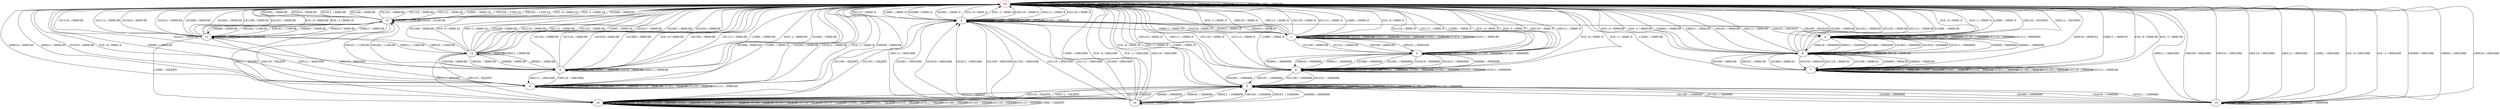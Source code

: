 digraph {
10 [color="red"]
0
1
2
3
4
5
6
7
8
9
11
12
13
14
15
16
10 -> 10 [label="010---0 / 0000-00"]
10 -> 10 [label="010---1 / 0000-00"]
10 -> 10 [label="100000- / 0000-00"]
10 -> 10 [label="100001- / 0000-00"]
10 -> 7 [label="100010- / 0000-01"]
10 -> 7 [label="100011- / 0000-01"]
10 -> 13 [label="100100- / 1100-10"]
10 -> 13 [label="100101- / 1100-10"]
10 -> 4 [label="100110- / 0010001"]
10 -> 4 [label="100111- / 0010001"]
10 -> 2 [label="101000- / 0000--0"]
10 -> 2 [label="101001- / 0000--0"]
10 -> 10 [label="101010- / 0000-00"]
10 -> 10 [label="101011- / 0000-00"]
10 -> 10 [label="101100- / 0000-00"]
10 -> 10 [label="101101- / 0000-00"]
10 -> 10 [label="101110- / 0000-00"]
10 -> 10 [label="101111- / 0000-00"]
10 -> 10 [label="11000-- / 0000-00"]
0 -> 10 [label="010---0 / 0000--0"]
0 -> 10 [label="010---1 / 0000--0"]
0 -> 10 [label="100000- / 0000-00"]
0 -> 10 [label="100001- / 0000-00"]
0 -> 10 [label="100010- / 0000-00"]
0 -> 10 [label="100011- / 0000-00"]
0 -> 0 [label="100100- / 0000-00"]
0 -> 0 [label="100101- / 0000-00"]
0 -> 0 [label="100110- / 0000-00"]
0 -> 0 [label="100111- / 0000-00"]
0 -> 10 [label="101000- / 0000-00"]
0 -> 10 [label="101001- / 0000-00"]
0 -> 10 [label="101010- / 0000-00"]
0 -> 10 [label="101011- / 0000-00"]
0 -> 0 [label="101100- / 0000-00"]
0 -> 0 [label="101101- / 0000-00"]
0 -> 0 [label="101110- / 0000-00"]
0 -> 0 [label="101111- / 0000-00"]
0 -> 10 [label="11000-- / 0000--0"]
1 -> 10 [label="010---0 / 0000--0"]
1 -> 10 [label="010---1 / 0000--0"]
1 -> 1 [label="100000- / 0000-00"]
1 -> 1 [label="100001- / 0000-00"]
1 -> 1 [label="100010- / 0000-00"]
1 -> 1 [label="100011- / 0000-00"]
1 -> 3 [label="100100- / 0000100"]
1 -> 3 [label="100101- / 0000100"]
1 -> 10 [label="100110- / 0000--0"]
1 -> 10 [label="100111- / 0000--0"]
1 -> 1 [label="101000- / 0000-00"]
1 -> 1 [label="101001- / 0000-00"]
1 -> 1 [label="101010- / 0000-00"]
1 -> 1 [label="101011- / 0000-00"]
1 -> 3 [label="101100- / 0000100"]
1 -> 3 [label="101101- / 0000100"]
1 -> 10 [label="101110- / 0000--0"]
1 -> 10 [label="101111- / 0000--0"]
1 -> 10 [label="11000-- / 0000--0"]
2 -> 10 [label="010---0 / 0000--0"]
2 -> 10 [label="010---1 / 0000--0"]
2 -> 2 [label="100000- / 0000-00"]
2 -> 2 [label="100001- / 0000-00"]
2 -> 1 [label="100010- / 0000-10"]
2 -> 1 [label="100011- / 0000-10"]
2 -> 4 [label="100100- / 0010101"]
2 -> 4 [label="100101- / 0010101"]
2 -> 10 [label="100110- / 0000--0"]
2 -> 10 [label="100111- / 0000--0"]
2 -> 2 [label="101000- / 0000-00"]
2 -> 2 [label="101001- / 0000-00"]
2 -> 1 [label="101010- / 0000-10"]
2 -> 1 [label="101011- / 0000-10"]
2 -> 16 [label="101100- / SILENT"]
2 -> 16 [label="101101- / SILENT"]
2 -> 10 [label="101110- / 0000--0"]
2 -> 10 [label="101111- / 0000--0"]
2 -> 10 [label="11000-- / 0000--0"]
3 -> 10 [label="010---0 / 0000--0"]
3 -> 10 [label="010---1 / 0000--0"]
3 -> 6 [label="100000- / 0000000"]
3 -> 6 [label="100001- / 0000000"]
3 -> 6 [label="100010- / 0000000"]
3 -> 6 [label="100011- / 0000000"]
3 -> 3 [label="100100- / 0000000"]
3 -> 3 [label="100101- / 0000000"]
3 -> 10 [label="100110- / 0000--0"]
3 -> 10 [label="100111- / 0000--0"]
3 -> 6 [label="101000- / 0000000"]
3 -> 6 [label="101001- / 0000000"]
3 -> 6 [label="101010- / 0000000"]
3 -> 6 [label="101011- / 0000000"]
3 -> 3 [label="101100- / 0000000"]
3 -> 3 [label="101101- / 0000000"]
3 -> 10 [label="101110- / 0000--0"]
3 -> 10 [label="101111- / 0000--0"]
3 -> 10 [label="11000-- / 0000--0"]
4 -> 10 [label="010---0 / 0000--0"]
4 -> 10 [label="010---1 / 0000--0"]
4 -> 8 [label="100000- / 0000000"]
4 -> 8 [label="100001- / 0000000"]
4 -> 8 [label="100010- / 0000000"]
4 -> 8 [label="100011- / 0000000"]
4 -> 4 [label="100100- / 0000000"]
4 -> 4 [label="100101- / 0000000"]
4 -> 4 [label="100110- / 0000000"]
4 -> 4 [label="100111- / 0000000"]
4 -> 8 [label="101000- / 0000000"]
4 -> 8 [label="101001- / 0000000"]
4 -> 8 [label="101010- / 0000000"]
4 -> 8 [label="101011- / 0000000"]
4 -> 4 [label="101100- / 0000000"]
4 -> 4 [label="101101- / 0000000"]
4 -> 4 [label="101110- / 0000000"]
4 -> 4 [label="101111- / 0000000"]
4 -> 10 [label="11000-- / 0000--0"]
5 -> 10 [label="010---0 / 0000--0"]
5 -> 10 [label="010---1 / 0000--0"]
5 -> 14 [label="100000- / 0000000"]
5 -> 14 [label="100001- / 0000000"]
5 -> 5 [label="100010- / 0000000"]
5 -> 5 [label="100011- / 0000000"]
5 -> 5 [label="100100- / 0000000"]
5 -> 5 [label="100101- / 0000000"]
5 -> 16 [label="100110- / SILENT"]
5 -> 16 [label="100111- / SILENT"]
5 -> 15 [label="101000- / 0000000"]
5 -> 15 [label="101001- / 0000000"]
5 -> 5 [label="101010- / 0000000"]
5 -> 5 [label="101011- / 0000000"]
5 -> 5 [label="101100- / 0000000"]
5 -> 5 [label="101101- / 0000000"]
5 -> 16 [label="101110- / SILENT"]
5 -> 16 [label="101111- / SILENT"]
5 -> 10 [label="11000-- / 0000--0"]
6 -> 10 [label="010---0 / 0000--0"]
6 -> 10 [label="010---1 / 0000--0"]
6 -> 6 [label="100000- / 0000000"]
6 -> 6 [label="100001- / 0000000"]
6 -> 6 [label="100010- / 0000000"]
6 -> 6 [label="100011- / 0000000"]
6 -> 5 [label="100100- / 1000000"]
6 -> 5 [label="100101- / 1000000"]
6 -> 10 [label="100110- / 0000--0"]
6 -> 10 [label="100111- / 0000--0"]
6 -> 6 [label="101000- / 0000000"]
6 -> 6 [label="101001- / 0000000"]
6 -> 6 [label="101010- / 0000000"]
6 -> 6 [label="101011- / 0000000"]
6 -> 5 [label="101100- / 1000000"]
6 -> 5 [label="101101- / 1000000"]
6 -> 10 [label="101110- / 0000--0"]
6 -> 10 [label="101111- / 0000--0"]
6 -> 10 [label="11000-- / 0000--0"]
7 -> 10 [label="010---0 / 0000-00"]
7 -> 10 [label="010---1 / 0000-00"]
7 -> 8 [label="100000- / 0000-00"]
7 -> 8 [label="100001- / 0000-00"]
7 -> 7 [label="100010- / 0000-00"]
7 -> 7 [label="100011- / 0000-00"]
7 -> 8 [label="100100- / 0000-00"]
7 -> 8 [label="100101- / 0000-00"]
7 -> 7 [label="100110- / 0000-00"]
7 -> 7 [label="100111- / 0000-00"]
7 -> 7 [label="101000- / 0000-00"]
7 -> 7 [label="101001- / 0000-00"]
7 -> 7 [label="101010- / 0000-00"]
7 -> 7 [label="101011- / 0000-00"]
7 -> 7 [label="101100- / 0000-00"]
7 -> 7 [label="101101- / 0000-00"]
7 -> 7 [label="101110- / 0000-00"]
7 -> 7 [label="101111- / 0000-00"]
7 -> 10 [label="11000-- / 0000-00"]
8 -> 10 [label="010---0 / 0000-00"]
8 -> 10 [label="010---1 / 0000-00"]
8 -> 8 [label="100000- / 0000-00"]
8 -> 10 [label="100001- / 0000-00"]
8 -> 8 [label="100010- / 0000-00"]
8 -> 10 [label="100011- / 0000-00"]
8 -> 8 [label="100100- / 0000-00"]
8 -> 10 [label="100101- / 0000-00"]
8 -> 8 [label="100110- / 0000-00"]
8 -> 10 [label="100111- / 0000-00"]
8 -> 7 [label="101000- / 0000-01"]
8 -> 10 [label="101001- / 0000-00"]
8 -> 7 [label="101010- / 0000-01"]
8 -> 10 [label="101011- / 0000-00"]
8 -> 7 [label="101100- / 0000-01"]
8 -> 10 [label="101101- / 0000-00"]
8 -> 7 [label="101110- / 0000-01"]
8 -> 10 [label="101111- / 0000-00"]
8 -> 10 [label="11000-- / 0000-00"]
9 -> 10 [label="010---0 / 0000-00"]
9 -> 10 [label="010---1 / 0000-00"]
9 -> 9 [label="100000- / 0000-00"]
9 -> 9 [label="100001- / 0000-00"]
9 -> 9 [label="100010- / 0000-00"]
9 -> 9 [label="100011- / 0000-00"]
9 -> 13 [label="100100- / 1100-00"]
9 -> 13 [label="100101- / 1100-00"]
9 -> 0 [label="100110- / 0001000"]
9 -> 0 [label="100111- / 0001000"]
9 -> 10 [label="101000- / 0000-00"]
9 -> 10 [label="101001- / 0000-00"]
9 -> 10 [label="101010- / 0000-00"]
9 -> 10 [label="101011- / 0000-00"]
9 -> 10 [label="101100- / 0000-00"]
9 -> 10 [label="101101- / 0000-00"]
9 -> 10 [label="101110- / 0000-00"]
9 -> 10 [label="101111- / 0000-00"]
9 -> 10 [label="11000-- / 0000-00"]
11 -> 10 [label="010---0 / 0000-00"]
11 -> 10 [label="010---1 / 0000-10"]
11 -> 11 [label="100000- / 0000-00"]
11 -> 11 [label="100001- / 0000-00"]
11 -> 12 [label="100010- / 1000-00"]
11 -> 12 [label="100011- / 1000-00"]
11 -> 13 [label="100100- / 1100-00"]
11 -> 13 [label="100101- / 1100-00"]
11 -> 0 [label="100110- / 0001000"]
11 -> 0 [label="100111- / 0001000"]
11 -> 10 [label="101000- / 0000-00"]
11 -> 10 [label="101001- / 0000-00"]
11 -> 10 [label="101010- / 0000-00"]
11 -> 10 [label="101011- / 0000-00"]
11 -> 10 [label="101100- / 0000-00"]
11 -> 10 [label="101101- / 0000-00"]
11 -> 10 [label="101110- / 0000-00"]
11 -> 10 [label="101111- / 0000-00"]
11 -> 16 [label="11000-- / SILENT"]
12 -> 10 [label="010---0 / 0000-10"]
12 -> 10 [label="010---1 / 0000-10"]
12 -> 9 [label="100000- / 0000-00"]
12 -> 9 [label="100001- / 0000-00"]
12 -> 12 [label="100010- / 0000-00"]
12 -> 12 [label="100011- / 0000-00"]
12 -> 9 [label="100100- / 0000-00"]
12 -> 9 [label="100101- / 0000-00"]
12 -> 16 [label="100110- / SILENT"]
12 -> 16 [label="100111- / SILENT"]
12 -> 10 [label="101000- / 0000-00"]
12 -> 10 [label="101001- / 0000-00"]
12 -> 10 [label="101010- / 0000-00"]
12 -> 10 [label="101011- / 0000-00"]
12 -> 10 [label="101100- / 0000-00"]
12 -> 10 [label="101101- / 0000-00"]
12 -> 10 [label="101110- / 0000-00"]
12 -> 10 [label="101111- / 0000-00"]
12 -> 10 [label="11000-- / 0000-10"]
13 -> 10 [label="010---0 / 0000-10"]
13 -> 10 [label="010---1 / 0000-10"]
13 -> 11 [label="100000- / 0000-00"]
13 -> 11 [label="100001- / 0000-00"]
13 -> 11 [label="100010- / 0000-00"]
13 -> 11 [label="100011- / 0000-00"]
13 -> 13 [label="100100- / 0100-00"]
13 -> 13 [label="100101- / 0100-00"]
13 -> 16 [label="100110- / SILENT"]
13 -> 16 [label="100111- / SILENT"]
13 -> 10 [label="101000- / 0000-00"]
13 -> 10 [label="101001- / 0000-00"]
13 -> 10 [label="101010- / 0000-00"]
13 -> 10 [label="101011- / 0000-00"]
13 -> 10 [label="101100- / 0000-00"]
13 -> 10 [label="101101- / 0000-00"]
13 -> 10 [label="101110- / 0000-00"]
13 -> 10 [label="101111- / 0000-00"]
13 -> 10 [label="11000-- / 0000-10"]
14 -> 10 [label="010---0 / 0001000"]
14 -> 10 [label="010---1 / 0001000"]
14 -> 14 [label="100000- / 0000000"]
14 -> 14 [label="100001- / 0000000"]
14 -> 5 [label="100010- / 1000000"]
14 -> 5 [label="100011- / 1000000"]
14 -> 5 [label="100100- / 1000000"]
14 -> 5 [label="100101- / 1000000"]
14 -> 10 [label="100110- / 0001000"]
14 -> 10 [label="100111- / 0001000"]
14 -> 2 [label="101000- / 0001000"]
14 -> 2 [label="101001- / 0001000"]
14 -> 2 [label="101010- / 0001000"]
14 -> 2 [label="101011- / 0001000"]
14 -> 2 [label="101100- / 0001000"]
14 -> 2 [label="101101- / 0001000"]
14 -> 2 [label="101110- / 0001000"]
14 -> 2 [label="101111- / 0001000"]
14 -> 10 [label="11000-- / 0001000"]
15 -> 10 [label="010---0 / 0001000"]
15 -> 10 [label="010---1 / 0001000"]
15 -> 10 [label="100000- / 0001000"]
15 -> 10 [label="100001- / 0001000"]
15 -> 10 [label="100010- / 0001000"]
15 -> 10 [label="100011- / 0001000"]
15 -> 10 [label="100100- / 0001000"]
15 -> 10 [label="100101- / 0001000"]
15 -> 10 [label="100110- / 0001000"]
15 -> 10 [label="100111- / 0001000"]
15 -> 15 [label="101000- / 0000000"]
15 -> 15 [label="101001- / 0000000"]
15 -> 5 [label="101010- / 1000000"]
15 -> 5 [label="101011- / 1000000"]
15 -> 5 [label="101100- / 1000000"]
15 -> 5 [label="101101- / 1000000"]
15 -> 15 [label="101110- / 0000000"]
15 -> 15 [label="101111- / 0000000"]
15 -> 10 [label="11000-- / 0001000"]
16 -> 16 [label="010---0 / SILENT"]
16 -> 16 [label="010---1 / SILENT"]
16 -> 16 [label="100000- / SILENT"]
16 -> 16 [label="100001- / SILENT"]
16 -> 16 [label="100010- / SILENT"]
16 -> 16 [label="100011- / SILENT"]
16 -> 16 [label="100100- / SILENT"]
16 -> 16 [label="100101- / SILENT"]
16 -> 16 [label="100110- / SILENT"]
16 -> 16 [label="100111- / SILENT"]
16 -> 16 [label="101000- / SILENT"]
16 -> 16 [label="101001- / SILENT"]
16 -> 16 [label="101010- / SILENT"]
16 -> 16 [label="101011- / SILENT"]
16 -> 16 [label="101100- / SILENT"]
16 -> 16 [label="101101- / SILENT"]
16 -> 16 [label="101110- / SILENT"]
16 -> 16 [label="101111- / SILENT"]
16 -> 16 [label="11000-- / SILENT"]
}
